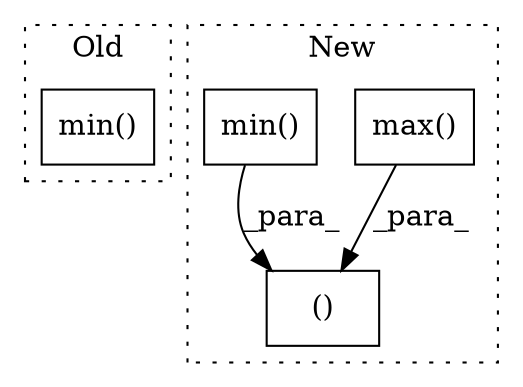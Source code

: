 digraph G {
subgraph cluster0 {
1 [label="min()" a="75" s="888,908" l="7,9" shape="box"];
label = "Old";
style="dotted";
}
subgraph cluster1 {
2 [label="max()" a="75" s="579" l="24" shape="box"];
3 [label="()" a="54" s="925" l="12" shape="box"];
4 [label="min()" a="75" s="509" l="24" shape="box"];
label = "New";
style="dotted";
}
2 -> 3 [label="_para_"];
4 -> 3 [label="_para_"];
}